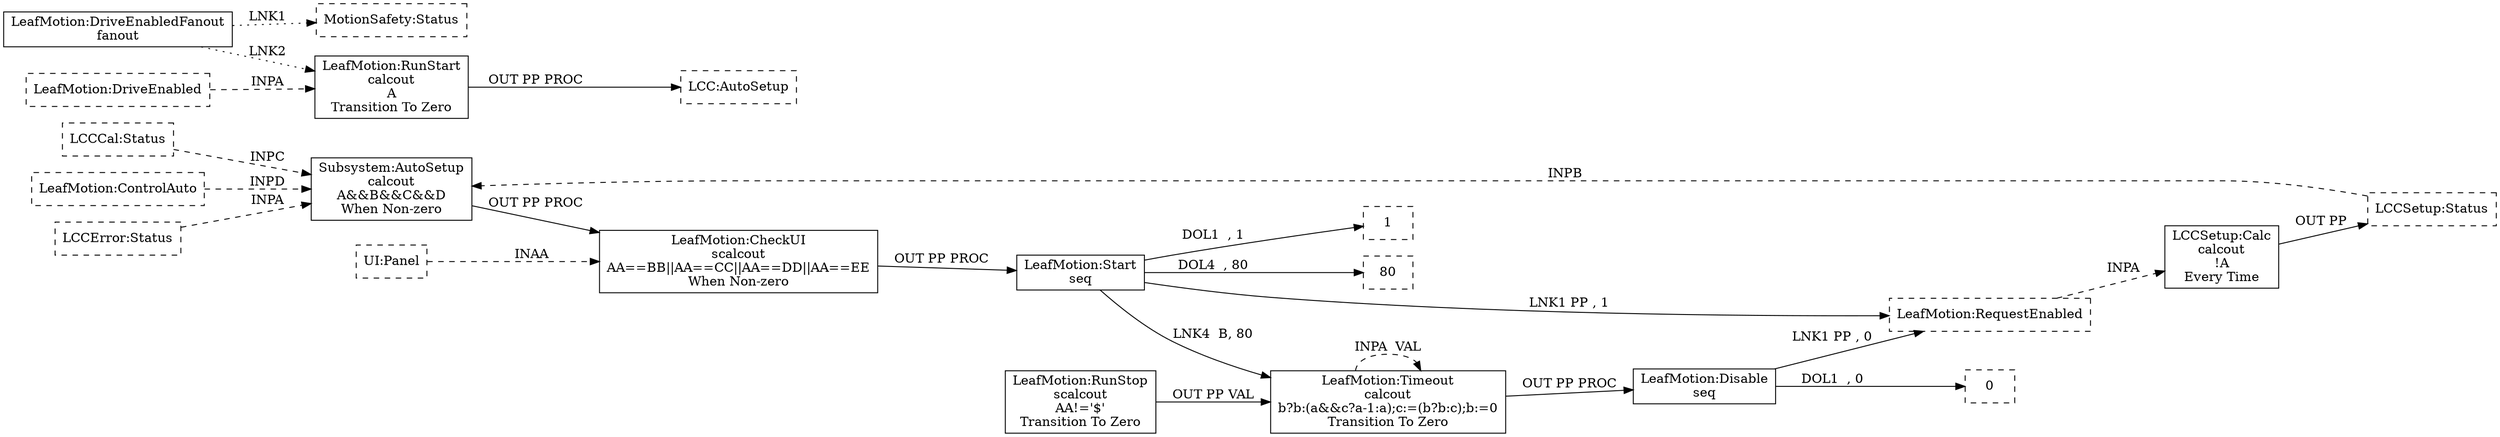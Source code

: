 digraph collimator_setup {
  rankdir=LR;

  "Subsystem:AutoSetup" [ shape=box, label="Subsystem:AutoSetup\ncalcout\nA&&B&&C&&D\nWhen Non-zero" ]
  "LCCCal:Status" -> "Subsystem:AutoSetup" [ label="INPC  ", style="dashed" ]
  "LCCSetup:Status" -> "Subsystem:AutoSetup" [ label="INPB  ", style="dashed" ]
  "LeafMotion:ControlAuto" -> "Subsystem:AutoSetup" [ label="INPD  ", style="dashed" ]
  "LCCError:Status" -> "Subsystem:AutoSetup" [ label="INPA  ", style="dashed" ]
  "Subsystem:AutoSetup" -> "LeafMotion:CheckUI" [ label="OUT PP PROC", style="solid" ]
  "LeafMotion:CheckUI" [ shape=box, label="LeafMotion:CheckUI\nscalcout\nAA==BB||AA==CC||AA==DD||AA==EE\nWhen Non-zero" ]
  "LeafMotion:CheckUI" -> "LeafMotion:Start" [ label="OUT PP PROC", style="solid" ]
  "UI:Panel" -> "LeafMotion:CheckUI" [ label="INAA  ", style="dashed" ]
  "LeafMotion:Start" [ shape=box, label="LeafMotion:Start\nseq" ]
  "LeafMotion:Start" -> "LeafMotion:RequestEnabled" [ label="LNK1 PP , 1", style="solid" ]
  "LeafMotion:Start" -> "LeafMotion:Timeout" [ label="LNK4  B, 80", style="solid" ]
  "LeafMotion:Start" -> "1" [ label="DOL1  , 1", style="solid" ]
  "LeafMotion:Start" -> "80" [ label="DOL4  , 80", style="solid" ]
  "LeafMotion:DriveEnabledFanout" [ shape=box, label="LeafMotion:DriveEnabledFanout\nfanout" ]
  "LeafMotion:DriveEnabledFanout" -> "MotionSafety:Status" [ label="LNK1  ", style="dotted" ]
  "LeafMotion:DriveEnabledFanout" -> "LeafMotion:RunStart" [ label="LNK2  ", style="dotted" ]
  "LeafMotion:RunStart" [ shape=box, label="LeafMotion:RunStart\ncalcout\nA\nTransition To Zero" ]
  "LeafMotion:DriveEnabled" -> "LeafMotion:RunStart" [ label="INPA  ", style="dashed" ]
  "LeafMotion:RunStart" -> "LCC:AutoSetup" [ label="OUT PP PROC", style="solid" ]
  "LeafMotion:RunStop" [ shape=box, label="LeafMotion:RunStop\nscalcout\nAA!='$'\nTransition To Zero" ]
  "LeafMotion:RunStop" -> "LeafMotion:Timeout" [ label="OUT PP VAL", style="solid" ]
  "LeafMotion:Timeout" [ shape=box, label="LeafMotion:Timeout\ncalcout\nb?b:(a&&c?a-1:a);c:=(b?b:c);b:=0\nTransition To Zero" ]
  "LeafMotion:Timeout" -> "LeafMotion:Timeout" [ label="INPA  VAL", style="dashed" ]
  "LeafMotion:Timeout" -> "LeafMotion:Disable" [ label="OUT PP PROC", style="solid" ]
  "LeafMotion:Disable" [ shape=box, label="LeafMotion:Disable\nseq" ]
  "LeafMotion:Disable" -> "0" [ label="DOL1  , 0", style="solid" ]
  "LeafMotion:Disable" -> "LeafMotion:RequestEnabled" [ label="LNK1 PP , 0", style="solid" ]
  "LCCSetup:Calc" [ shape=box, label="LCCSetup:Calc\ncalcout\n!A\nEvery Time" ]
  "LeafMotion:RequestEnabled" -> "LCCSetup:Calc" [ label="INPA  ", style="dashed" ]
  "LCCSetup:Calc" -> "LCCSetup:Status" [ label="OUT PP ", style="solid" ]
  "LCCError:Status" [ shape=box, style=dashed ]
  "LCCSetup:Status" [ shape=box, style=dashed ]
  "UI:Panel" [ shape=box, style=dashed ]
  "MotionSafety:Status" [ shape=box, style=dashed ]
  "LeafMotion:ControlAuto" [ shape=box, style=dashed ]
  "LCC:AutoSetup" [ shape=box, style=dashed ]
  "LCCCal:Status" [ shape=box, style=dashed ]
  "1" [ shape=box, style=dashed ]
  "0" [ shape=box, style=dashed ]
  "80" [ shape=box, style=dashed ]
  "LeafMotion:RequestEnabled" [ shape=box, style=dashed ]
  "LeafMotion:DriveEnabled" [ shape=box, style=dashed ]

}
